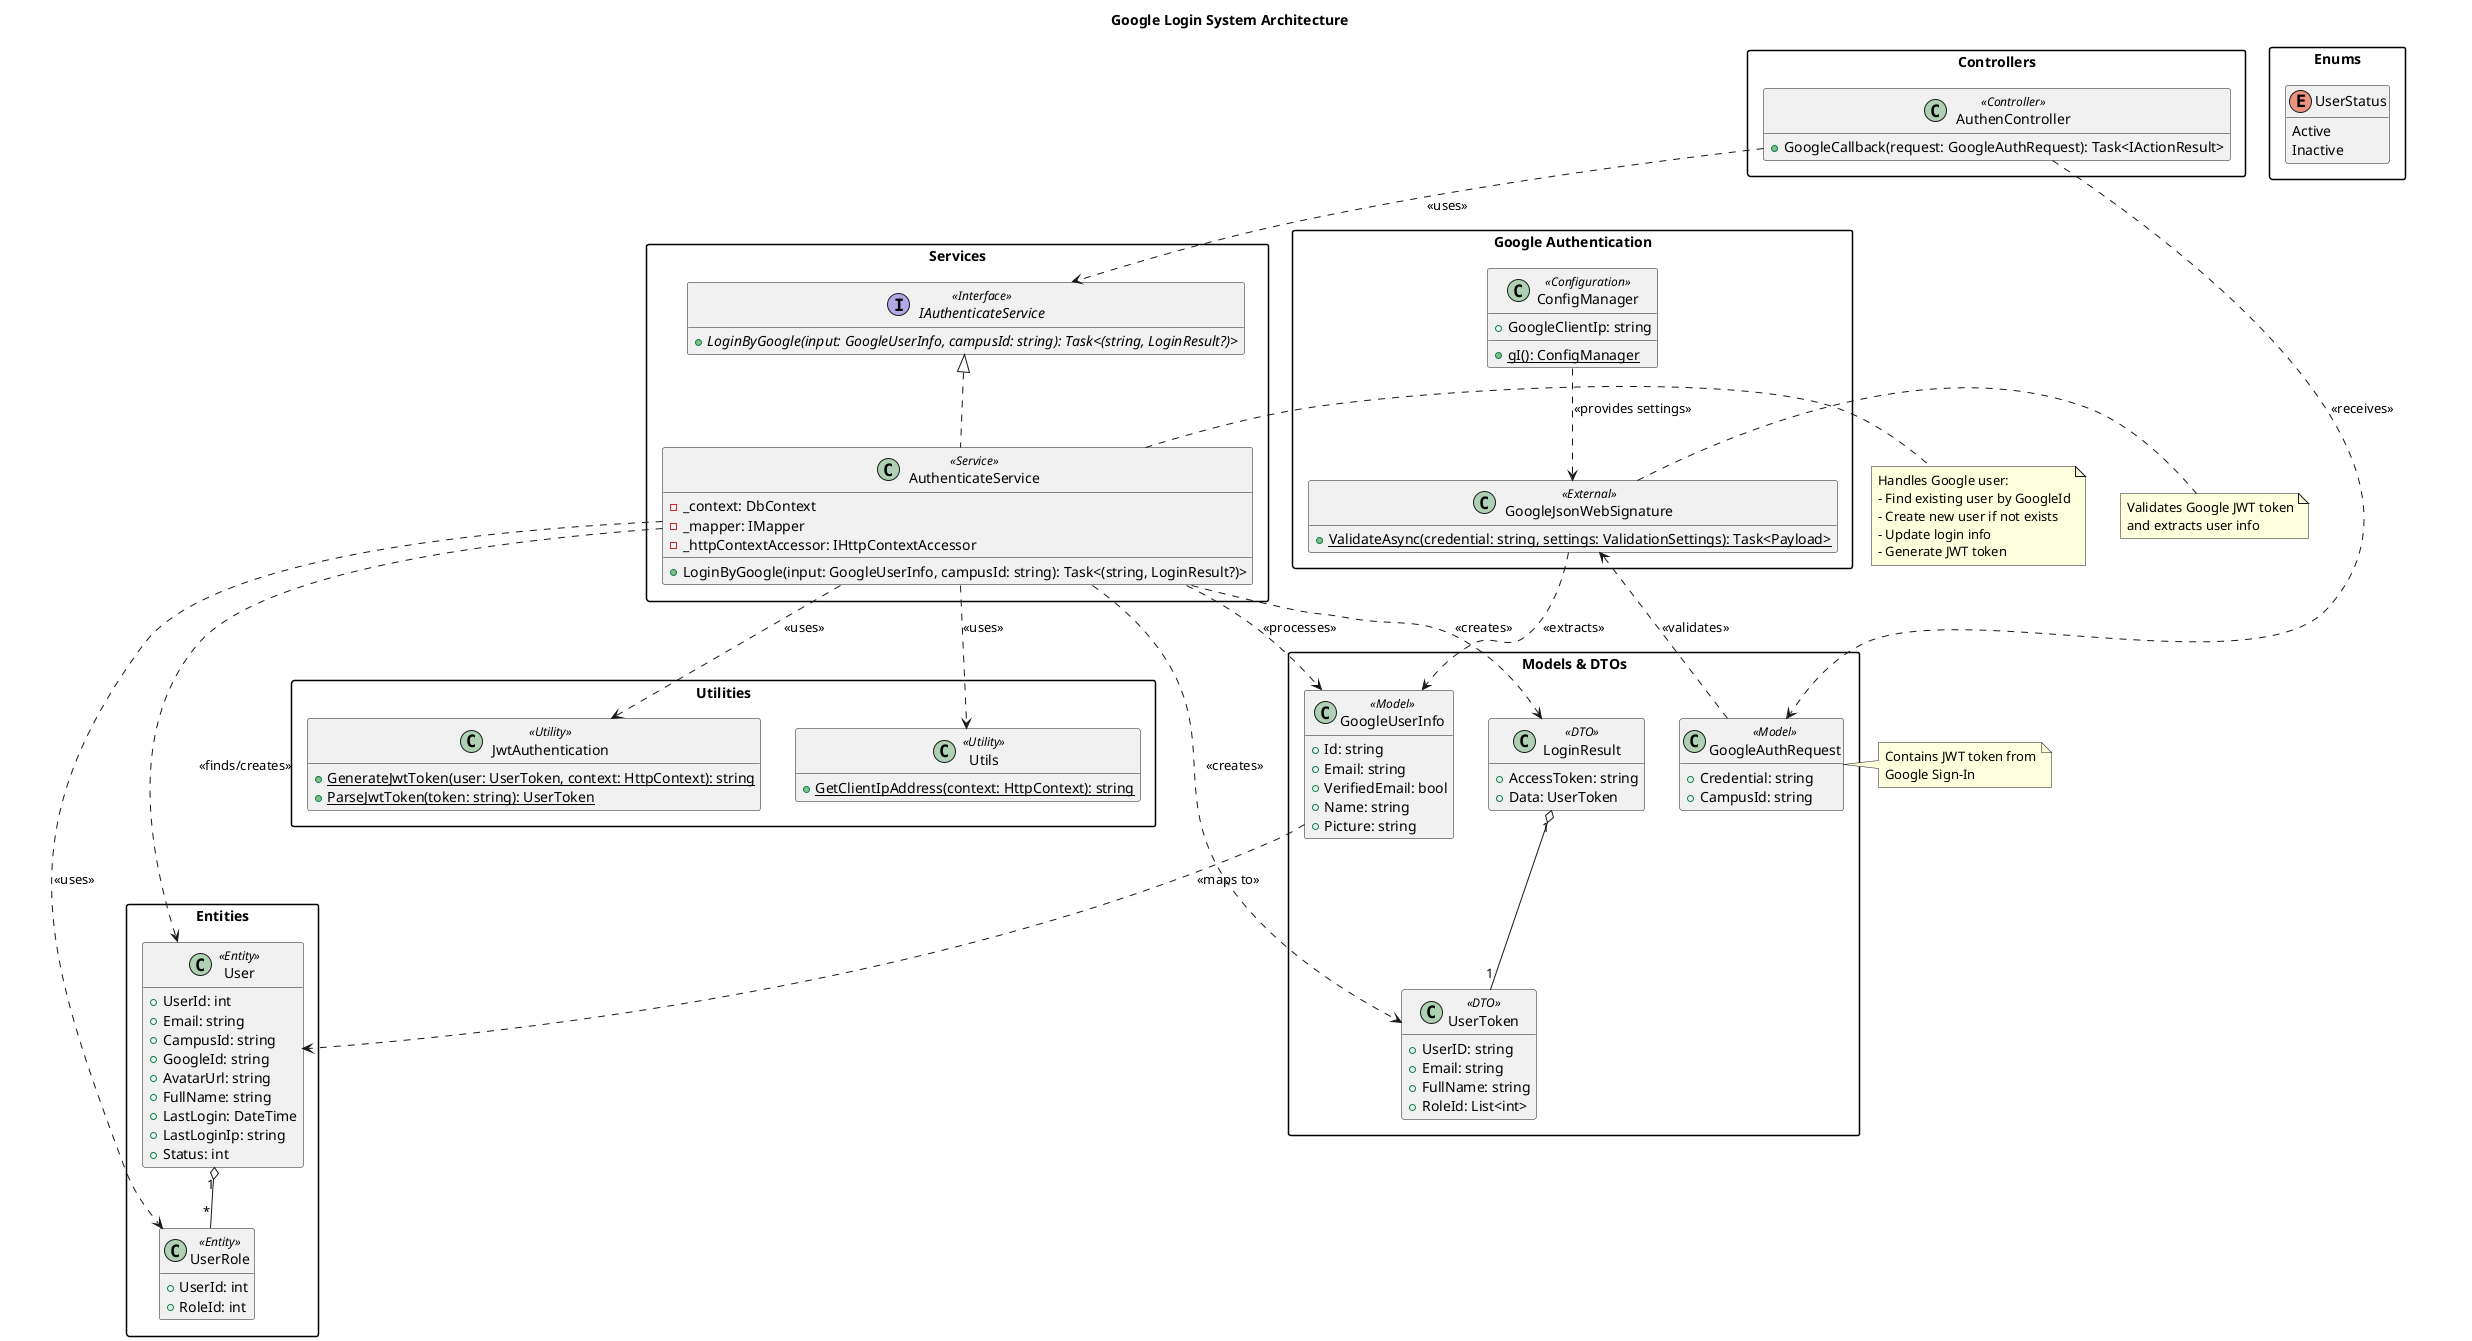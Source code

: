 @startuml
' Google Login System Architecture
' Focused specifically on Google authentication flow

title Google Login System Architecture

hide empty members
skinparam packageStyle rectangle

package "Controllers" {
    class AuthenController <<Controller>> {
        + GoogleCallback(request: GoogleAuthRequest): Task<IActionResult>
    }
}

package "Services" {
    interface IAuthenticateService <<Interface>> {
        + {abstract} LoginByGoogle(input: GoogleUserInfo, campusId: string): Task<(string, LoginResult?)>
    }

    class AuthenticateService <<Service>> {
        - _context: DbContext
        - _mapper: IMapper
        - _httpContextAccessor: IHttpContextAccessor
        + LoginByGoogle(input: GoogleUserInfo, campusId: string): Task<(string, LoginResult?)>
    }
}

package "Models & DTOs" {
    class GoogleAuthRequest <<Model>> {
        + Credential: string
        + CampusId: string
    }

    class GoogleUserInfo <<Model>> {
        + Id: string
        + Email: string
        + VerifiedEmail: bool
        + Name: string
        + Picture: string
    }

    class LoginResult <<DTO>> {
        + AccessToken: string
        + Data: UserToken
    }

    class UserToken <<DTO>> {
        + UserID: string
        + Email: string
        + FullName: string
        + RoleId: List<int>
    }
}

package "Entities" {
    class User <<Entity>> {
        + UserId: int
        + Email: string
        + CampusId: string
        + GoogleId: string
        + AvatarUrl: string
        + FullName: string
        + LastLogin: DateTime
        + LastLoginIp: string
        + Status: int
    }

    class UserRole <<Entity>> {
        + UserId: int
        + RoleId: int
    }
}

package "Google Authentication" {
    class GoogleJsonWebSignature <<External>> {
        + {static} ValidateAsync(credential: string, settings: ValidationSettings): Task<Payload>
    }

    class ConfigManager <<Configuration>> {
        + {static} gI(): ConfigManager
        + GoogleClientIp: string
    }
}

package "Utilities" {
    class JwtAuthentication <<Utility>> {
        + {static} GenerateJwtToken(user: UserToken, context: HttpContext): string
        + {static} ParseJwtToken(token: string): UserToken
    }

    class Utils <<Utility>> {
        + {static} GetClientIpAddress(context: HttpContext): string
    }
}

package "Enums" {
    enum UserStatus {
        Active
        Inactive
    }
}

' Google Authentication Flow Relationships
AuthenController ..> IAuthenticateService : <<uses>>
AuthenController ..> GoogleAuthRequest : <<receives>>

AuthenticateService .up.|> IAuthenticateService
AuthenticateService ..> GoogleUserInfo : <<processes>>
AuthenticateService ..> LoginResult : <<creates>>
AuthenticateService ..> User : <<finds/creates>>
AuthenticateService ..> UserToken : <<creates>>
AuthenticateService ..> JwtAuthentication : <<uses>>
AuthenticateService ..> Utils : <<uses>>
AuthenticateService ..> UserRole : <<uses>>

' Google Token Validation Flow
GoogleAuthRequest ..> GoogleJsonWebSignature : <<validates>>
GoogleJsonWebSignature ..> GoogleUserInfo : <<extracts>>
ConfigManager ..> GoogleJsonWebSignature : <<provides settings>>

' Data Relationships
LoginResult "1" o-- "1" UserToken
User "1" o-- "*" UserRole

' Google User Mapping
GoogleUserInfo ..> User : <<maps to>>

note right of GoogleAuthRequest
  Contains JWT token from
  Google Sign-In
end note

note right of GoogleJsonWebSignature
  Validates Google JWT token
  and extracts user info
end note

note right of AuthenticateService
  Handles Google user:
  - Find existing user by GoogleId
  - Create new user if not exists
  - Update login info
  - Generate JWT token
end note

@enduml